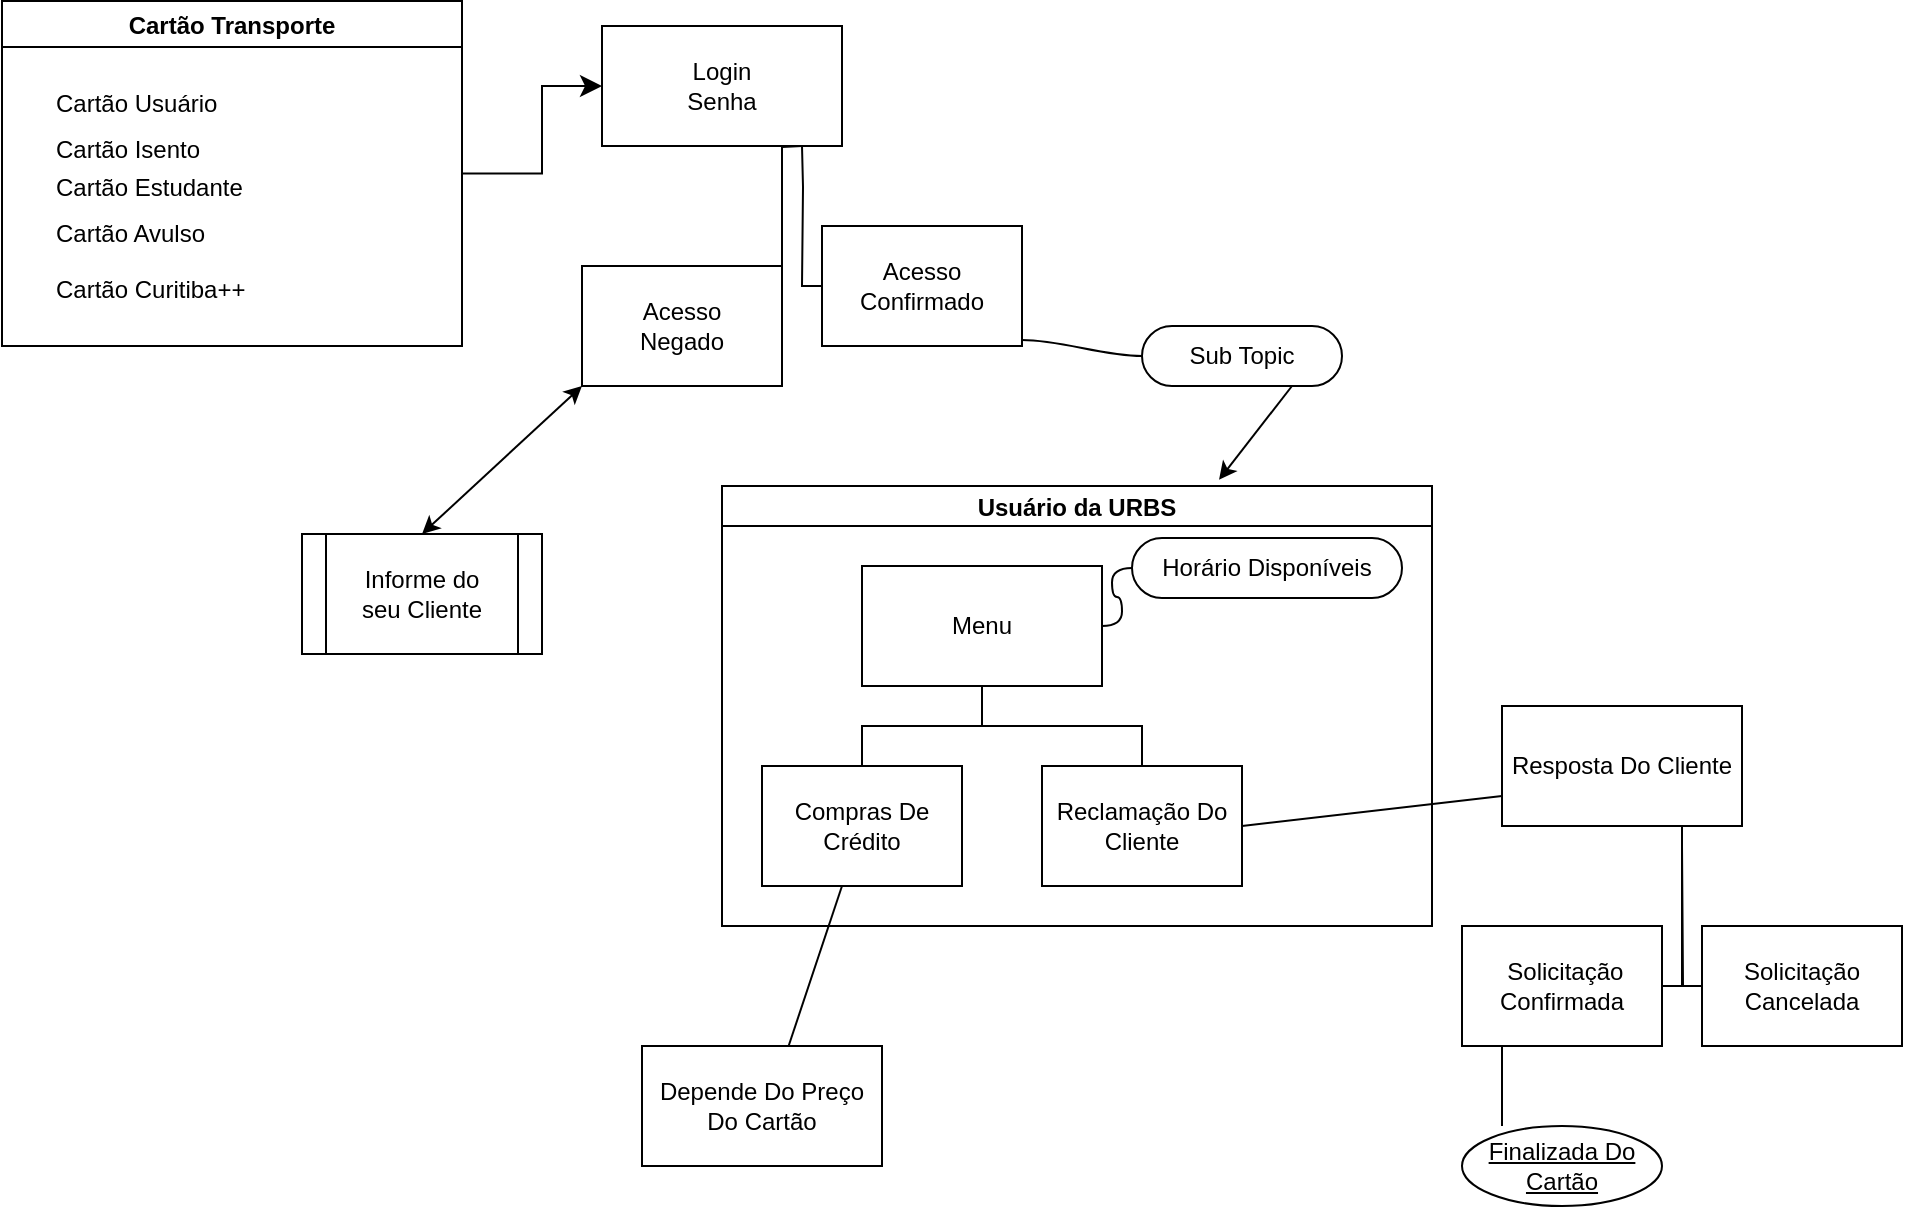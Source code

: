 <mxfile version="27.1.6">
  <diagram name="Página-1" id="pVRLfiwFnRaiky4JHMRF">
    <mxGraphModel dx="1426" dy="785" grid="1" gridSize="10" guides="1" tooltips="1" connect="1" arrows="1" fold="1" page="1" pageScale="1" pageWidth="1169" pageHeight="827" math="0" shadow="0">
      <root>
        <mxCell id="0" />
        <mxCell id="1" parent="0" />
        <mxCell id="bKGNRzm2wK5xWXO48p3B-1" value="Cartão Transporte" style="swimlane;" parent="1" vertex="1">
          <mxGeometry x="120" y="117.5" width="230" height="172.5" as="geometry" />
        </mxCell>
        <mxCell id="bKGNRzm2wK5xWXO48p3B-3" value="" style="shape=table;startSize=0;container=1;collapsible=0;childLayout=tableLayout;fontSize=11;fillColor=none;strokeColor=none;" parent="1" vertex="1">
          <mxGeometry x="140" y="155.63" width="190" height="161.25" as="geometry" />
        </mxCell>
        <mxCell id="bKGNRzm2wK5xWXO48p3B-4" value="" style="shape=tableRow;horizontal=0;startSize=0;swimlaneHead=0;swimlaneBody=0;strokeColor=inherit;top=0;left=0;bottom=0;right=0;collapsible=0;dropTarget=0;fillColor=none;points=[[0,0.5],[1,0.5]];portConstraint=eastwest;fontSize=16;" parent="bKGNRzm2wK5xWXO48p3B-3" vertex="1">
          <mxGeometry width="190" height="26" as="geometry" />
        </mxCell>
        <mxCell id="bKGNRzm2wK5xWXO48p3B-5" value="Cartão Usuário" style="shape=partialRectangle;html=1;whiteSpace=wrap;connectable=0;strokeColor=inherit;overflow=hidden;fillColor=none;top=0;left=0;bottom=0;right=0;pointerEvents=1;fontSize=12;align=left;spacingLeft=5;" parent="bKGNRzm2wK5xWXO48p3B-4" vertex="1">
          <mxGeometry width="190" height="26" as="geometry">
            <mxRectangle width="190" height="26" as="alternateBounds" />
          </mxGeometry>
        </mxCell>
        <mxCell id="bKGNRzm2wK5xWXO48p3B-6" value="" style="shape=tableRow;horizontal=0;startSize=0;swimlaneHead=0;swimlaneBody=0;strokeColor=inherit;top=0;left=0;bottom=0;right=0;collapsible=0;dropTarget=0;fillColor=none;points=[[0,0.5],[1,0.5]];portConstraint=eastwest;fontSize=16;" parent="bKGNRzm2wK5xWXO48p3B-3" vertex="1">
          <mxGeometry y="26" width="190" height="20" as="geometry" />
        </mxCell>
        <mxCell id="bKGNRzm2wK5xWXO48p3B-7" value="Cartão Isento" style="shape=partialRectangle;html=1;whiteSpace=wrap;connectable=0;strokeColor=inherit;overflow=hidden;fillColor=none;top=0;left=0;bottom=0;right=0;pointerEvents=1;fontSize=12;align=left;spacingLeft=5;" parent="bKGNRzm2wK5xWXO48p3B-6" vertex="1">
          <mxGeometry width="190" height="20" as="geometry">
            <mxRectangle width="190" height="20" as="alternateBounds" />
          </mxGeometry>
        </mxCell>
        <mxCell id="bKGNRzm2wK5xWXO48p3B-8" value="" style="shape=tableRow;horizontal=0;startSize=0;swimlaneHead=0;swimlaneBody=0;strokeColor=inherit;top=0;left=0;bottom=0;right=0;collapsible=0;dropTarget=0;fillColor=none;points=[[0,0.5],[1,0.5]];portConstraint=eastwest;fontSize=16;" parent="bKGNRzm2wK5xWXO48p3B-3" vertex="1">
          <mxGeometry y="46" width="190" height="15" as="geometry" />
        </mxCell>
        <mxCell id="bKGNRzm2wK5xWXO48p3B-9" value="Cartão Estudante" style="shape=partialRectangle;html=1;whiteSpace=wrap;connectable=0;strokeColor=inherit;overflow=hidden;fillColor=none;top=0;left=0;bottom=0;right=0;pointerEvents=1;fontSize=12;align=left;spacingLeft=5;" parent="bKGNRzm2wK5xWXO48p3B-8" vertex="1">
          <mxGeometry width="190" height="15" as="geometry">
            <mxRectangle width="190" height="15" as="alternateBounds" />
          </mxGeometry>
        </mxCell>
        <mxCell id="bKGNRzm2wK5xWXO48p3B-10" style="shape=tableRow;horizontal=0;startSize=0;swimlaneHead=0;swimlaneBody=0;strokeColor=inherit;top=0;left=0;bottom=0;right=0;collapsible=0;dropTarget=0;fillColor=none;points=[[0,0.5],[1,0.5]];portConstraint=eastwest;fontSize=16;" parent="bKGNRzm2wK5xWXO48p3B-3" vertex="1">
          <mxGeometry y="61" width="190" height="35" as="geometry" />
        </mxCell>
        <mxCell id="bKGNRzm2wK5xWXO48p3B-11" value="Cartão Avulso&amp;nbsp;" style="shape=partialRectangle;html=1;whiteSpace=wrap;connectable=0;strokeColor=inherit;overflow=hidden;fillColor=none;top=0;left=0;bottom=0;right=0;pointerEvents=1;fontSize=12;align=left;spacingLeft=5;" parent="bKGNRzm2wK5xWXO48p3B-10" vertex="1">
          <mxGeometry width="190" height="35" as="geometry">
            <mxRectangle width="190" height="35" as="alternateBounds" />
          </mxGeometry>
        </mxCell>
        <mxCell id="bKGNRzm2wK5xWXO48p3B-13" value="" style="shape=tableRow;horizontal=0;startSize=0;swimlaneHead=0;swimlaneBody=0;strokeColor=inherit;top=0;left=0;bottom=0;right=0;collapsible=0;dropTarget=0;fillColor=none;points=[[0,0.5],[1,0.5]];portConstraint=eastwest;fontSize=16;" parent="bKGNRzm2wK5xWXO48p3B-3" vertex="1">
          <mxGeometry y="96" width="190" height="20" as="geometry" />
        </mxCell>
        <mxCell id="bKGNRzm2wK5xWXO48p3B-14" value="Cartão Curitiba++" style="shape=partialRectangle;html=1;whiteSpace=wrap;connectable=0;strokeColor=inherit;overflow=hidden;fillColor=none;top=0;left=0;bottom=0;right=0;pointerEvents=1;fontSize=12;align=left;spacingLeft=5;" parent="bKGNRzm2wK5xWXO48p3B-13" vertex="1">
          <mxGeometry width="190" height="20" as="geometry">
            <mxRectangle width="190" height="20" as="alternateBounds" />
          </mxGeometry>
        </mxCell>
        <mxCell id="bKGNRzm2wK5xWXO48p3B-15" value="" style="shape=tableRow;horizontal=0;startSize=0;swimlaneHead=0;swimlaneBody=0;strokeColor=inherit;top=0;left=0;bottom=0;right=0;collapsible=0;dropTarget=0;fillColor=none;points=[[0,0.5],[1,0.5]];portConstraint=eastwest;fontSize=16;" parent="bKGNRzm2wK5xWXO48p3B-3" vertex="1">
          <mxGeometry y="116" width="190" height="15" as="geometry" />
        </mxCell>
        <mxCell id="bKGNRzm2wK5xWXO48p3B-16" value="" style="shape=partialRectangle;html=1;whiteSpace=wrap;connectable=0;strokeColor=inherit;overflow=hidden;fillColor=none;top=0;left=0;bottom=0;right=0;pointerEvents=1;fontSize=12;align=left;spacingLeft=5;" parent="bKGNRzm2wK5xWXO48p3B-15" vertex="1">
          <mxGeometry width="190" height="15" as="geometry">
            <mxRectangle width="190" height="15" as="alternateBounds" />
          </mxGeometry>
        </mxCell>
        <mxCell id="bKGNRzm2wK5xWXO48p3B-17" value="" style="shape=tableRow;horizontal=0;startSize=0;swimlaneHead=0;swimlaneBody=0;strokeColor=inherit;top=0;left=0;bottom=0;right=0;collapsible=0;dropTarget=0;fillColor=none;points=[[0,0.5],[1,0.5]];portConstraint=eastwest;fontSize=16;" parent="bKGNRzm2wK5xWXO48p3B-3" vertex="1">
          <mxGeometry y="131" width="190" height="15" as="geometry" />
        </mxCell>
        <mxCell id="bKGNRzm2wK5xWXO48p3B-18" value="" style="shape=partialRectangle;html=1;whiteSpace=wrap;connectable=0;strokeColor=inherit;overflow=hidden;fillColor=none;top=0;left=0;bottom=0;right=0;pointerEvents=1;fontSize=12;align=left;spacingLeft=5;" parent="bKGNRzm2wK5xWXO48p3B-17" vertex="1">
          <mxGeometry width="190" height="15" as="geometry">
            <mxRectangle width="190" height="15" as="alternateBounds" />
          </mxGeometry>
        </mxCell>
        <mxCell id="bKGNRzm2wK5xWXO48p3B-19" style="shape=tableRow;horizontal=0;startSize=0;swimlaneHead=0;swimlaneBody=0;strokeColor=inherit;top=0;left=0;bottom=0;right=0;collapsible=0;dropTarget=0;fillColor=none;points=[[0,0.5],[1,0.5]];portConstraint=eastwest;fontSize=16;" parent="bKGNRzm2wK5xWXO48p3B-3" vertex="1">
          <mxGeometry y="146" width="190" height="15" as="geometry" />
        </mxCell>
        <mxCell id="bKGNRzm2wK5xWXO48p3B-20" value="" style="shape=partialRectangle;html=1;whiteSpace=wrap;connectable=0;strokeColor=inherit;overflow=hidden;fillColor=none;top=0;left=0;bottom=0;right=0;pointerEvents=1;fontSize=12;align=left;spacingLeft=5;" parent="bKGNRzm2wK5xWXO48p3B-19" vertex="1">
          <mxGeometry width="190" height="15" as="geometry">
            <mxRectangle width="190" height="15" as="alternateBounds" />
          </mxGeometry>
        </mxCell>
        <mxCell id="bKGNRzm2wK5xWXO48p3B-22" value="" style="edgeStyle=elbowEdgeStyle;elbow=horizontal;endArrow=classic;html=1;curved=0;rounded=0;endSize=8;startSize=8;exitX=1;exitY=0.5;exitDx=0;exitDy=0;entryX=0;entryY=0.5;entryDx=0;entryDy=0;" parent="1" source="bKGNRzm2wK5xWXO48p3B-1" target="bKGNRzm2wK5xWXO48p3B-36" edge="1">
          <mxGeometry width="50" height="50" relative="1" as="geometry">
            <mxPoint x="410" y="160" as="sourcePoint" />
            <mxPoint x="463.96" y="131.35" as="targetPoint" />
            <Array as="points">
              <mxPoint x="390" y="160" />
            </Array>
          </mxGeometry>
        </mxCell>
        <UserObject label="Login&lt;div&gt;Senha&lt;/div&gt;" treeRoot="1" id="bKGNRzm2wK5xWXO48p3B-36">
          <mxCell style="whiteSpace=wrap;html=1;align=center;treeFolding=1;treeMoving=1;newEdgeStyle={&quot;edgeStyle&quot;:&quot;elbowEdgeStyle&quot;,&quot;startArrow&quot;:&quot;none&quot;,&quot;endArrow&quot;:&quot;none&quot;};" parent="1" vertex="1">
            <mxGeometry x="420" y="130" width="120" height="60" as="geometry" />
          </mxCell>
        </UserObject>
        <mxCell id="bKGNRzm2wK5xWXO48p3B-41" value="" style="edgeStyle=orthogonalEdgeStyle;sourcePerimeterSpacing=0;targetPerimeterSpacing=0;startArrow=none;endArrow=none;rounded=0;targetPortConstraint=eastwest;sourcePortConstraint=northsouth;curved=0;rounded=0;" parent="1" edge="1">
          <mxGeometry relative="1" as="geometry">
            <mxPoint x="520" y="190" as="sourcePoint" />
            <mxPoint x="510" y="260" as="targetPoint" />
          </mxGeometry>
        </mxCell>
        <mxCell id="bKGNRzm2wK5xWXO48p3B-42" value="" style="edgeStyle=orthogonalEdgeStyle;sourcePerimeterSpacing=0;targetPerimeterSpacing=0;startArrow=none;endArrow=none;rounded=0;targetPortConstraint=eastwest;sourcePortConstraint=northsouth;curved=0;rounded=0;" parent="1" target="bKGNRzm2wK5xWXO48p3B-44" edge="1">
          <mxGeometry relative="1" as="geometry">
            <mxPoint x="520" y="190" as="sourcePoint" />
          </mxGeometry>
        </mxCell>
        <mxCell id="bKGNRzm2wK5xWXO48p3B-43" value="Acesso&lt;div&gt;Negado&lt;/div&gt;" style="whiteSpace=wrap;html=1;align=center;verticalAlign=middle;treeFolding=1;treeMoving=1;" parent="1" vertex="1">
          <mxGeometry x="410" y="250" width="100" height="60" as="geometry" />
        </mxCell>
        <mxCell id="bKGNRzm2wK5xWXO48p3B-44" value="Acesso&lt;div&gt;Confirmado&lt;/div&gt;" style="whiteSpace=wrap;html=1;align=center;verticalAlign=middle;treeFolding=1;treeMoving=1;" parent="1" vertex="1">
          <mxGeometry x="530" y="230" width="100" height="60" as="geometry" />
        </mxCell>
        <mxCell id="bKGNRzm2wK5xWXO48p3B-45" value="Usuário da URBS" style="swimlane;startSize=20;horizontal=1;containerType=tree;newEdgeStyle={&quot;edgeStyle&quot;:&quot;elbowEdgeStyle&quot;,&quot;startArrow&quot;:&quot;none&quot;,&quot;endArrow&quot;:&quot;none&quot;};" parent="1" vertex="1">
          <mxGeometry x="480" y="360" width="355" height="220" as="geometry" />
        </mxCell>
        <mxCell id="bKGNRzm2wK5xWXO48p3B-46" value="" style="edgeStyle=elbowEdgeStyle;elbow=vertical;sourcePerimeterSpacing=0;targetPerimeterSpacing=0;startArrow=none;endArrow=none;rounded=0;curved=0;" parent="bKGNRzm2wK5xWXO48p3B-45" source="bKGNRzm2wK5xWXO48p3B-48" target="bKGNRzm2wK5xWXO48p3B-49" edge="1">
          <mxGeometry relative="1" as="geometry" />
        </mxCell>
        <mxCell id="bKGNRzm2wK5xWXO48p3B-47" value="" style="edgeStyle=elbowEdgeStyle;elbow=vertical;sourcePerimeterSpacing=0;targetPerimeterSpacing=0;startArrow=none;endArrow=none;rounded=0;curved=0;" parent="bKGNRzm2wK5xWXO48p3B-45" source="bKGNRzm2wK5xWXO48p3B-48" target="bKGNRzm2wK5xWXO48p3B-50" edge="1">
          <mxGeometry relative="1" as="geometry" />
        </mxCell>
        <UserObject label="Menu" treeRoot="1" id="bKGNRzm2wK5xWXO48p3B-48">
          <mxCell style="whiteSpace=wrap;html=1;align=center;treeFolding=1;treeMoving=1;newEdgeStyle={&quot;edgeStyle&quot;:&quot;elbowEdgeStyle&quot;,&quot;startArrow&quot;:&quot;none&quot;,&quot;endArrow&quot;:&quot;none&quot;};" parent="bKGNRzm2wK5xWXO48p3B-45" vertex="1">
            <mxGeometry x="70" y="40" width="120" height="60" as="geometry" />
          </mxCell>
        </UserObject>
        <mxCell id="bKGNRzm2wK5xWXO48p3B-49" value="Compras De Crédito" style="whiteSpace=wrap;html=1;align=center;verticalAlign=middle;treeFolding=1;treeMoving=1;newEdgeStyle={&quot;edgeStyle&quot;:&quot;elbowEdgeStyle&quot;,&quot;startArrow&quot;:&quot;none&quot;,&quot;endArrow&quot;:&quot;none&quot;};" parent="bKGNRzm2wK5xWXO48p3B-45" vertex="1">
          <mxGeometry x="20" y="140" width="100" height="60" as="geometry" />
        </mxCell>
        <mxCell id="bKGNRzm2wK5xWXO48p3B-50" value="Reclamação Do Cliente" style="whiteSpace=wrap;html=1;align=center;verticalAlign=middle;treeFolding=1;treeMoving=1;newEdgeStyle={&quot;edgeStyle&quot;:&quot;elbowEdgeStyle&quot;,&quot;startArrow&quot;:&quot;none&quot;,&quot;endArrow&quot;:&quot;none&quot;};" parent="bKGNRzm2wK5xWXO48p3B-45" vertex="1">
          <mxGeometry x="160" y="140" width="100" height="60" as="geometry" />
        </mxCell>
        <mxCell id="bKGNRzm2wK5xWXO48p3B-57" value="" style="endArrow=none;html=1;rounded=0;exitX=0.583;exitY=0.167;exitDx=0;exitDy=0;exitPerimeter=0;" parent="bKGNRzm2wK5xWXO48p3B-45" source="bKGNRzm2wK5xWXO48p3B-66" edge="1">
          <mxGeometry width="50" height="50" relative="1" as="geometry">
            <mxPoint x="30" y="280" as="sourcePoint" />
            <mxPoint x="60" y="200" as="targetPoint" />
          </mxGeometry>
        </mxCell>
        <mxCell id="bKGNRzm2wK5xWXO48p3B-59" value="Horário Disponíveis" style="whiteSpace=wrap;html=1;rounded=1;arcSize=50;align=center;verticalAlign=middle;strokeWidth=1;autosize=1;spacing=4;treeFolding=1;treeMoving=1;newEdgeStyle={&quot;edgeStyle&quot;:&quot;entityRelationEdgeStyle&quot;,&quot;startArrow&quot;:&quot;none&quot;,&quot;endArrow&quot;:&quot;none&quot;,&quot;segment&quot;:10,&quot;curved&quot;:1,&quot;sourcePerimeterSpacing&quot;:0,&quot;targetPerimeterSpacing&quot;:0};" parent="bKGNRzm2wK5xWXO48p3B-45" vertex="1">
          <mxGeometry x="205" y="26" width="135" height="30" as="geometry" />
        </mxCell>
        <mxCell id="bKGNRzm2wK5xWXO48p3B-60" value="" style="edgeStyle=entityRelationEdgeStyle;startArrow=none;endArrow=none;segment=10;curved=1;sourcePerimeterSpacing=0;targetPerimeterSpacing=0;rounded=0;exitX=1;exitY=0.5;exitDx=0;exitDy=0;" parent="bKGNRzm2wK5xWXO48p3B-45" source="bKGNRzm2wK5xWXO48p3B-48" target="bKGNRzm2wK5xWXO48p3B-59" edge="1">
          <mxGeometry relative="1" as="geometry">
            <mxPoint x="200" y="68" as="sourcePoint" />
            <Array as="points">
              <mxPoint x="230" y="68" />
              <mxPoint x="230" y="70" />
              <mxPoint x="230" y="70" />
            </Array>
          </mxGeometry>
        </mxCell>
        <mxCell id="bKGNRzm2wK5xWXO48p3B-51" value="Sub Topic" style="whiteSpace=wrap;html=1;rounded=1;arcSize=50;align=center;verticalAlign=middle;strokeWidth=1;autosize=1;spacing=4;treeFolding=1;treeMoving=1;newEdgeStyle={&quot;edgeStyle&quot;:&quot;entityRelationEdgeStyle&quot;,&quot;startArrow&quot;:&quot;none&quot;,&quot;endArrow&quot;:&quot;none&quot;,&quot;segment&quot;:10,&quot;curved&quot;:1,&quot;sourcePerimeterSpacing&quot;:0,&quot;targetPerimeterSpacing&quot;:0};" parent="1" vertex="1">
          <mxGeometry x="690" y="280" width="100" height="30" as="geometry" />
        </mxCell>
        <mxCell id="bKGNRzm2wK5xWXO48p3B-52" value="" style="edgeStyle=entityRelationEdgeStyle;startArrow=none;endArrow=none;segment=10;curved=1;sourcePerimeterSpacing=0;targetPerimeterSpacing=0;rounded=0;" parent="1" target="bKGNRzm2wK5xWXO48p3B-51" edge="1">
          <mxGeometry relative="1" as="geometry">
            <mxPoint x="630" y="287" as="sourcePoint" />
          </mxGeometry>
        </mxCell>
        <mxCell id="bKGNRzm2wK5xWXO48p3B-53" value="" style="endArrow=classic;html=1;rounded=0;exitX=0.75;exitY=1;exitDx=0;exitDy=0;entryX=0.7;entryY=-0.014;entryDx=0;entryDy=0;entryPerimeter=0;" parent="1" source="bKGNRzm2wK5xWXO48p3B-51" target="bKGNRzm2wK5xWXO48p3B-45" edge="1">
          <mxGeometry width="50" height="50" relative="1" as="geometry">
            <mxPoint x="750" y="330" as="sourcePoint" />
            <mxPoint x="800" y="280" as="targetPoint" />
          </mxGeometry>
        </mxCell>
        <mxCell id="bKGNRzm2wK5xWXO48p3B-54" value="" style="endArrow=classic;startArrow=classic;html=1;rounded=0;entryX=0;entryY=1;entryDx=0;entryDy=0;exitX=0.5;exitY=0;exitDx=0;exitDy=0;" parent="1" source="bKGNRzm2wK5xWXO48p3B-55" target="bKGNRzm2wK5xWXO48p3B-43" edge="1">
          <mxGeometry width="50" height="50" relative="1" as="geometry">
            <mxPoint x="340" y="380" as="sourcePoint" />
            <mxPoint x="390" y="330" as="targetPoint" />
          </mxGeometry>
        </mxCell>
        <mxCell id="bKGNRzm2wK5xWXO48p3B-55" value="" style="shape=process;whiteSpace=wrap;html=1;backgroundOutline=1;" parent="1" vertex="1">
          <mxGeometry x="270" y="384" width="120" height="60" as="geometry" />
        </mxCell>
        <mxCell id="bKGNRzm2wK5xWXO48p3B-56" value="Informe do seu Cliente" style="text;html=1;align=center;verticalAlign=middle;whiteSpace=wrap;rounded=0;" parent="1" vertex="1">
          <mxGeometry x="295" y="394" width="70" height="40" as="geometry" />
        </mxCell>
        <mxCell id="bKGNRzm2wK5xWXO48p3B-58" value="" style="endArrow=none;html=1;rounded=0;exitX=1;exitY=0.5;exitDx=0;exitDy=0;entryX=0;entryY=0.75;entryDx=0;entryDy=0;" parent="1" source="bKGNRzm2wK5xWXO48p3B-50" target="bKGNRzm2wK5xWXO48p3B-61" edge="1">
          <mxGeometry width="50" height="50" relative="1" as="geometry">
            <mxPoint x="790" y="520" as="sourcePoint" />
            <mxPoint x="850" y="520" as="targetPoint" />
          </mxGeometry>
        </mxCell>
        <UserObject label="Resposta Do Cliente" treeRoot="1" id="bKGNRzm2wK5xWXO48p3B-61">
          <mxCell style="whiteSpace=wrap;html=1;align=center;treeFolding=1;treeMoving=1;newEdgeStyle={&quot;edgeStyle&quot;:&quot;elbowEdgeStyle&quot;,&quot;startArrow&quot;:&quot;none&quot;,&quot;endArrow&quot;:&quot;none&quot;};" parent="1" vertex="1">
            <mxGeometry x="870" y="470" width="120" height="60" as="geometry" />
          </mxCell>
        </UserObject>
        <mxCell id="bKGNRzm2wK5xWXO48p3B-62" value="" style="edgeStyle=orthogonalEdgeStyle;sourcePerimeterSpacing=0;targetPerimeterSpacing=0;startArrow=none;endArrow=none;rounded=0;targetPortConstraint=eastwest;sourcePortConstraint=northsouth;curved=0;rounded=0;" parent="1" target="bKGNRzm2wK5xWXO48p3B-64" edge="1">
          <mxGeometry relative="1" as="geometry">
            <mxPoint x="960" y="540" as="sourcePoint" />
          </mxGeometry>
        </mxCell>
        <mxCell id="bKGNRzm2wK5xWXO48p3B-63" value="" style="edgeStyle=orthogonalEdgeStyle;sourcePerimeterSpacing=0;targetPerimeterSpacing=0;startArrow=none;endArrow=none;rounded=0;targetPortConstraint=eastwest;sourcePortConstraint=northsouth;curved=0;rounded=0;exitX=0.75;exitY=1;exitDx=0;exitDy=0;" parent="1" source="bKGNRzm2wK5xWXO48p3B-61" target="bKGNRzm2wK5xWXO48p3B-65" edge="1">
          <mxGeometry relative="1" as="geometry">
            <mxPoint x="960" y="540" as="sourcePoint" />
          </mxGeometry>
        </mxCell>
        <mxCell id="bKGNRzm2wK5xWXO48p3B-64" value="&amp;nbsp;Solicitação&lt;div&gt;Confirmada&lt;/div&gt;" style="whiteSpace=wrap;html=1;align=center;verticalAlign=middle;treeFolding=1;treeMoving=1;" parent="1" vertex="1">
          <mxGeometry x="850" y="580" width="100" height="60" as="geometry" />
        </mxCell>
        <mxCell id="bKGNRzm2wK5xWXO48p3B-65" value="Solicitação&lt;div&gt;Cancelada&lt;/div&gt;" style="whiteSpace=wrap;html=1;align=center;verticalAlign=middle;treeFolding=1;treeMoving=1;" parent="1" vertex="1">
          <mxGeometry x="970" y="580" width="100" height="60" as="geometry" />
        </mxCell>
        <UserObject label="Depende Do Preço Do Cartão" treeRoot="1" id="bKGNRzm2wK5xWXO48p3B-66">
          <mxCell style="whiteSpace=wrap;html=1;align=center;treeFolding=1;treeMoving=1;newEdgeStyle={&quot;edgeStyle&quot;:&quot;elbowEdgeStyle&quot;,&quot;startArrow&quot;:&quot;none&quot;,&quot;endArrow&quot;:&quot;none&quot;};" parent="1" vertex="1">
            <mxGeometry x="440" y="640" width="120" height="60" as="geometry" />
          </mxCell>
        </UserObject>
        <mxCell id="bKGNRzm2wK5xWXO48p3B-67" value="Finalizada Do Cartão" style="ellipse;whiteSpace=wrap;html=1;align=center;fontStyle=4;" parent="1" vertex="1">
          <mxGeometry x="850" y="680" width="100" height="40" as="geometry" />
        </mxCell>
        <mxCell id="bKGNRzm2wK5xWXO48p3B-68" value="" style="endArrow=none;html=1;rounded=0;exitX=0.2;exitY=0;exitDx=0;exitDy=0;exitPerimeter=0;entryX=0.2;entryY=1;entryDx=0;entryDy=0;entryPerimeter=0;" parent="1" source="bKGNRzm2wK5xWXO48p3B-67" target="bKGNRzm2wK5xWXO48p3B-64" edge="1">
          <mxGeometry width="50" height="50" relative="1" as="geometry">
            <mxPoint x="810" y="690" as="sourcePoint" />
            <mxPoint x="860" y="640" as="targetPoint" />
          </mxGeometry>
        </mxCell>
      </root>
    </mxGraphModel>
  </diagram>
</mxfile>
